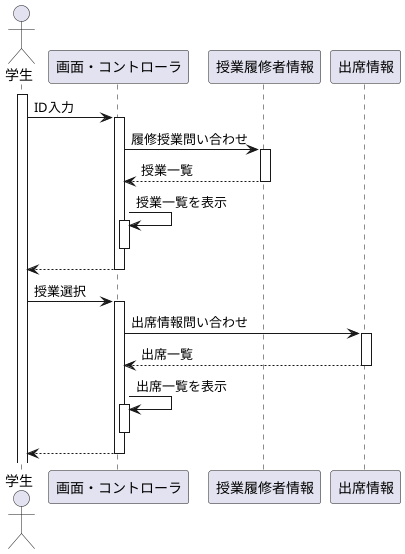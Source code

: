 @startuml 5-3-1
actor 学生
participant "画面・コントローラ" as controller
participant "授業履修者情報" as model
participant "出席情報" as model2

activate 学生

学生 -> controller : ID入力
activate controller
controller -> model : 履修授業問い合わせ
activate model
controller <-- model : 授業一覧
deactivate model
controller -> controller : 授業一覧を表示
activate controller
deactivate controller
学生 <-- controller
deactivate controller

学生 -> controller : 授業選択
activate controller
controller -> model2 : 出席情報問い合わせ
activate model2
controller <-- model2 : 出席一覧
deactivate model2
controller -> controller : 出席一覧を表示
activate controller
deactivate controller
学生 <-- controller
deactivate controller
@enduml
